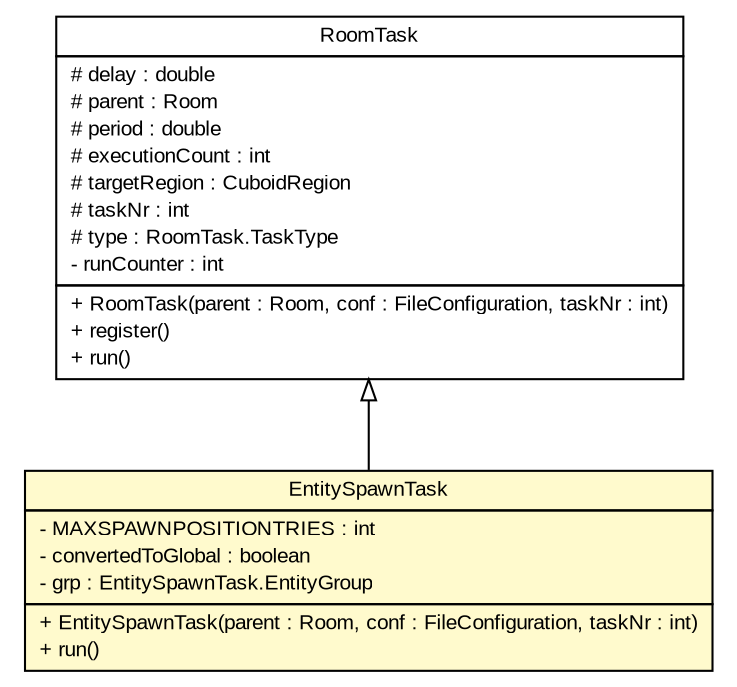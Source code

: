 #!/usr/local/bin/dot
#
# Class diagram 
# Generated by UMLGraph version R5_7_2-32-g40b5a6 (http://www.spinellis.gr/umlgraph/)
#

digraph G {
	edge [fontname="arial",fontsize=10,labelfontname="arial",labelfontsize=10];
	node [fontname="arial",fontsize=10,shape=plaintext];
	nodesep=0.25;
	ranksep=0.5;
	// dunGen.tasks.RoomTask
	c168 [label=<<table title="dunGen.tasks.RoomTask" border="0" cellborder="1" cellspacing="0" cellpadding="2" port="p" href="./RoomTask.html" target="_parent">
		<tr><td><table border="0" cellspacing="0" cellpadding="1">
<tr><td align="center" balign="center"> RoomTask </td></tr>
		</table></td></tr>
		<tr><td><table border="0" cellspacing="0" cellpadding="1">
<tr><td align="left" balign="left"> # delay : double </td></tr>
<tr><td align="left" balign="left"> # parent : Room </td></tr>
<tr><td align="left" balign="left"> # period : double </td></tr>
<tr><td align="left" balign="left"> # executionCount : int </td></tr>
<tr><td align="left" balign="left"> # targetRegion : CuboidRegion </td></tr>
<tr><td align="left" balign="left"> # taskNr : int </td></tr>
<tr><td align="left" balign="left"> # type : RoomTask.TaskType </td></tr>
<tr><td align="left" balign="left"> - runCounter : int </td></tr>
		</table></td></tr>
		<tr><td><table border="0" cellspacing="0" cellpadding="1">
<tr><td align="left" balign="left"> + RoomTask(parent : Room, conf : FileConfiguration, taskNr : int) </td></tr>
<tr><td align="left" balign="left"> + register() </td></tr>
<tr><td align="left" balign="left"> + run() </td></tr>
		</table></td></tr>
		</table>>, URL="./RoomTask.html", fontname="arial", fontcolor="black", fontsize=10.0];
	// dunGen.tasks.EntitySpawnTask
	c172 [label=<<table title="dunGen.tasks.EntitySpawnTask" border="0" cellborder="1" cellspacing="0" cellpadding="2" port="p" bgcolor="lemonChiffon" href="./EntitySpawnTask.html" target="_parent">
		<tr><td><table border="0" cellspacing="0" cellpadding="1">
<tr><td align="center" balign="center"> EntitySpawnTask </td></tr>
		</table></td></tr>
		<tr><td><table border="0" cellspacing="0" cellpadding="1">
<tr><td align="left" balign="left"> - MAXSPAWNPOSITIONTRIES : int </td></tr>
<tr><td align="left" balign="left"> - convertedToGlobal : boolean </td></tr>
<tr><td align="left" balign="left"> - grp : EntitySpawnTask.EntityGroup </td></tr>
		</table></td></tr>
		<tr><td><table border="0" cellspacing="0" cellpadding="1">
<tr><td align="left" balign="left"> + EntitySpawnTask(parent : Room, conf : FileConfiguration, taskNr : int) </td></tr>
<tr><td align="left" balign="left"> + run() </td></tr>
		</table></td></tr>
		</table>>, URL="./EntitySpawnTask.html", fontname="arial", fontcolor="black", fontsize=10.0];
	//dunGen.tasks.EntitySpawnTask extends dunGen.tasks.RoomTask
	c168:p -> c172:p [dir=back,arrowtail=empty];
}

